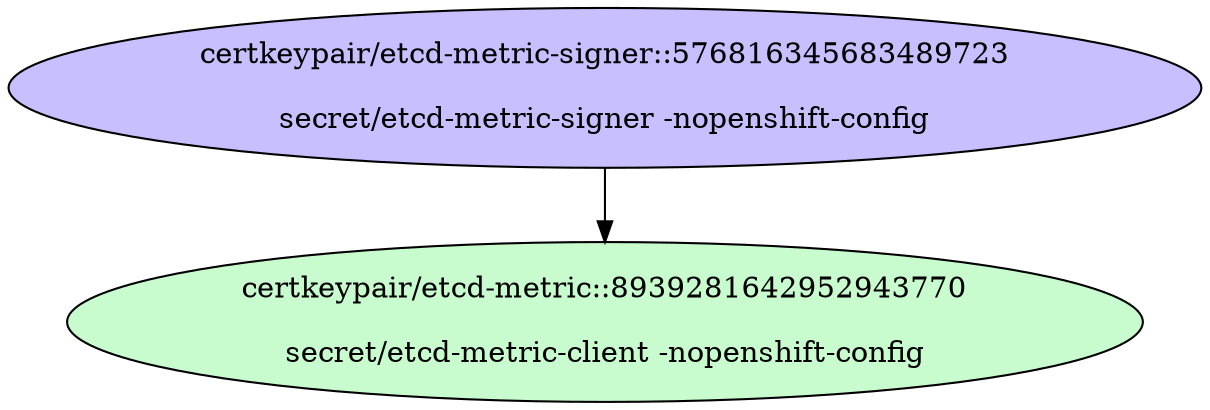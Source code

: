 digraph "Local Certificate" {
  // Node definitions.
  1 [
    label="certkeypair/etcd-metric-signer::576816345683489723\n\nsecret/etcd-metric-signer -nopenshift-config\n"
    style=filled
    fillcolor="#c7bfff"
  ];
  4 [
    label="certkeypair/etcd-metric::8939281642952943770\n\nsecret/etcd-metric-client -nopenshift-config\n"
    style=filled
    fillcolor="#c8fbcd"
  ];

  // Edge definitions.
  1 -> 4;
}